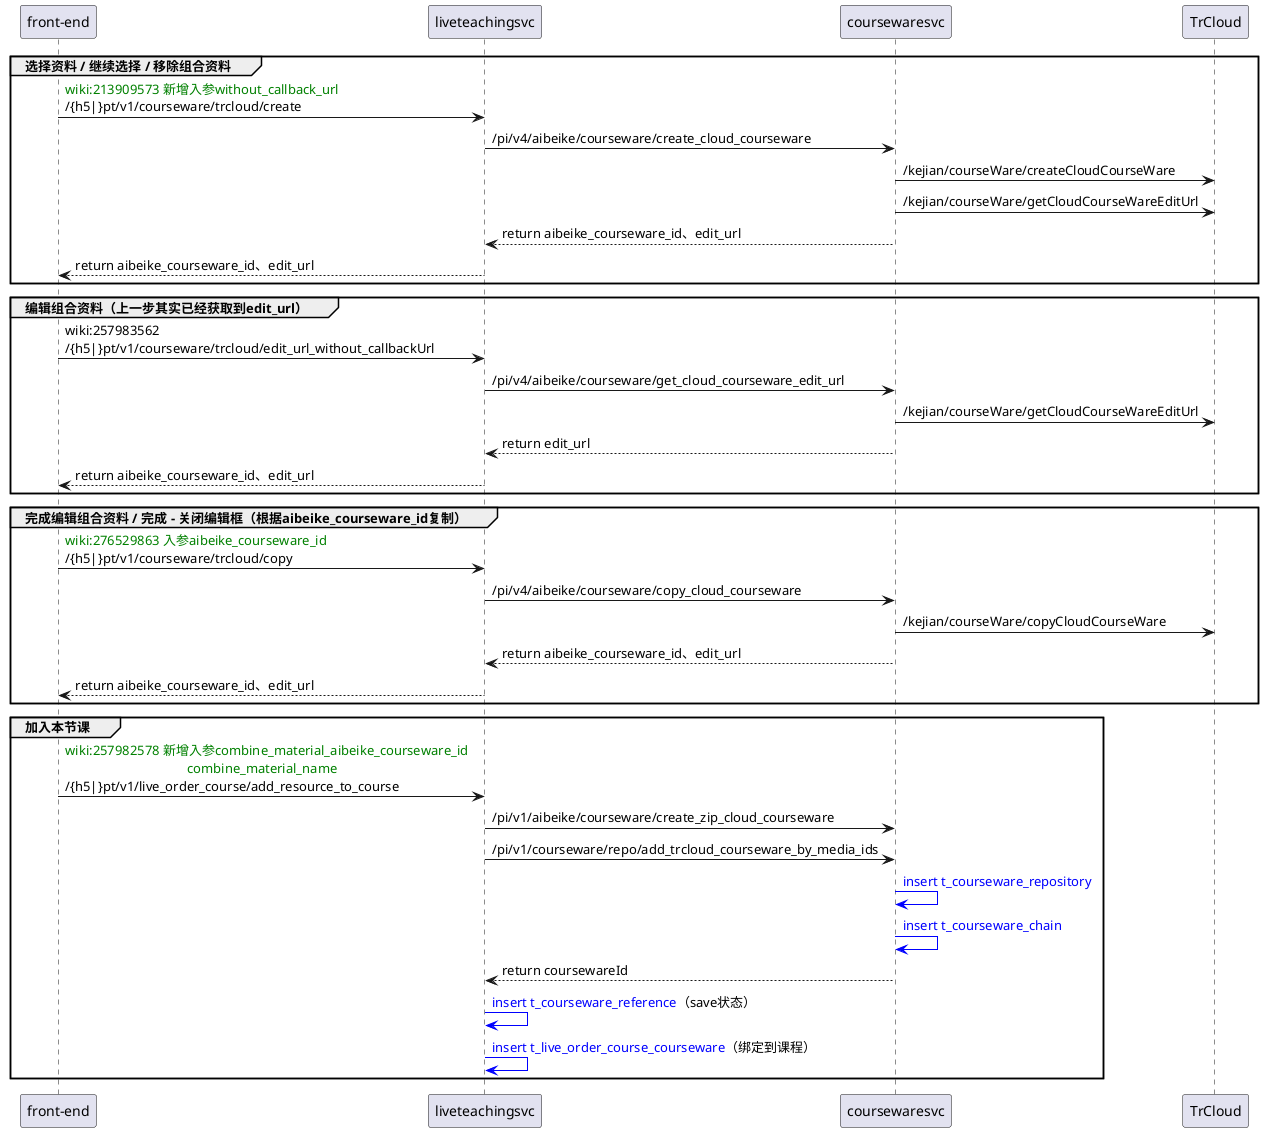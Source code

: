 @startuml
group 选择资料 / 继续选择 / 移除组合资料
    "front-end" AS front -> liveteachingsvc: <color #green>wiki:213909573 新增入参without_callback_url\n/{h5|}pt/v1/courseware/trcloud/create
    liveteachingsvc -> coursewaresvc: /pi/v4/aibeike/courseware/create_cloud_courseware
    coursewaresvc -> TrCloud: /kejian/courseWare/createCloudCourseWare
    coursewaresvc -> TrCloud: /kejian/courseWare/getCloudCourseWareEditUrl
    coursewaresvc --> liveteachingsvc: return aibeike_courseware_id、edit_url
    liveteachingsvc --> front: return aibeike_courseware_id、edit_url
end

group 编辑组合资料（上一步其实已经获取到edit_url）
    front -> liveteachingsvc: wiki:257983562\n/{h5|}pt/v1/courseware/trcloud/edit_url_without_callbackUrl
    liveteachingsvc -> coursewaresvc: /pi/v4/aibeike/courseware/get_cloud_courseware_edit_url
    coursewaresvc -> TrCloud: /kejian/courseWare/getCloudCourseWareEditUrl
    coursewaresvc --> liveteachingsvc: return edit_url
    liveteachingsvc --> front: return aibeike_courseware_id、edit_url
end

group 完成编辑组合资料 / 完成 - 关闭编辑框（根据aibeike_courseware_id复制）
    front -> liveteachingsvc: <color #green>wiki:276529863 入参aibeike_courseware_id</color>\n/{h5|}pt/v1/courseware/trcloud/copy
    liveteachingsvc -> coursewaresvc: /pi/v4/aibeike/courseware/copy_cloud_courseware
    coursewaresvc -> TrCloud: /kejian/courseWare/copyCloudCourseWare
'    coursewaresvc -> TrCloud: /kejian/courseWare/getCloudCourseWareEditUrl
    coursewaresvc --> liveteachingsvc: return aibeike_courseware_id、edit_url
    liveteachingsvc --> front: return aibeike_courseware_id、edit_url
end

group 加入本节课
    front -> liveteachingsvc: <color #green>wiki:257982578 新增入参combine_material_aibeike_courseware_id\n\t\t\t\t    <color #green>combine_material_name</color>\n/{h5|}pt/v1/live_order_course/add_resource_to_course
    liveteachingsvc -> coursewaresvc: /pi/v1/aibeike/courseware/create_zip_cloud_courseware
    liveteachingsvc -> coursewaresvc: /pi/v1/courseware/repo/add_trcloud_courseware_by_media_ids
    coursewaresvc -[#blue]> coursewaresvc: <color blue>insert t_courseware_repository
    coursewaresvc -[#blue]> coursewaresvc: <color blue>insert t_courseware_chain
    coursewaresvc --> liveteachingsvc: return coursewareId
    liveteachingsvc -[#blue]> liveteachingsvc: <color blue>insert t_courseware_reference</color>（save状态）
    liveteachingsvc -[#blue]> liveteachingsvc: <color blue>insert t_live_order_course_courseware</color>（绑定到课程）
end
@enduml